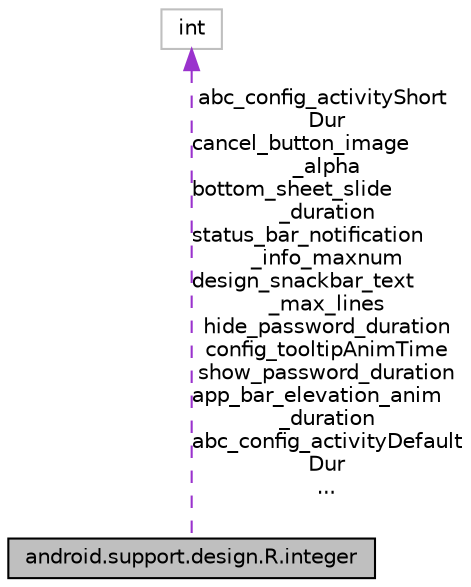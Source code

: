 digraph "android.support.design.R.integer"
{
 // INTERACTIVE_SVG=YES
 // LATEX_PDF_SIZE
  edge [fontname="Helvetica",fontsize="10",labelfontname="Helvetica",labelfontsize="10"];
  node [fontname="Helvetica",fontsize="10",shape=record];
  Node1 [label="android.support.design.R.integer",height=0.2,width=0.4,color="black", fillcolor="grey75", style="filled", fontcolor="black",tooltip=" "];
  Node2 -> Node1 [dir="back",color="darkorchid3",fontsize="10",style="dashed",label=" abc_config_activityShort\lDur\ncancel_button_image\l_alpha\nbottom_sheet_slide\l_duration\nstatus_bar_notification\l_info_maxnum\ndesign_snackbar_text\l_max_lines\nhide_password_duration\nconfig_tooltipAnimTime\nshow_password_duration\napp_bar_elevation_anim\l_duration\nabc_config_activityDefault\lDur\n..." ,fontname="Helvetica"];
  Node2 [label="int",height=0.2,width=0.4,color="grey75", fillcolor="white", style="filled",tooltip=" "];
}
